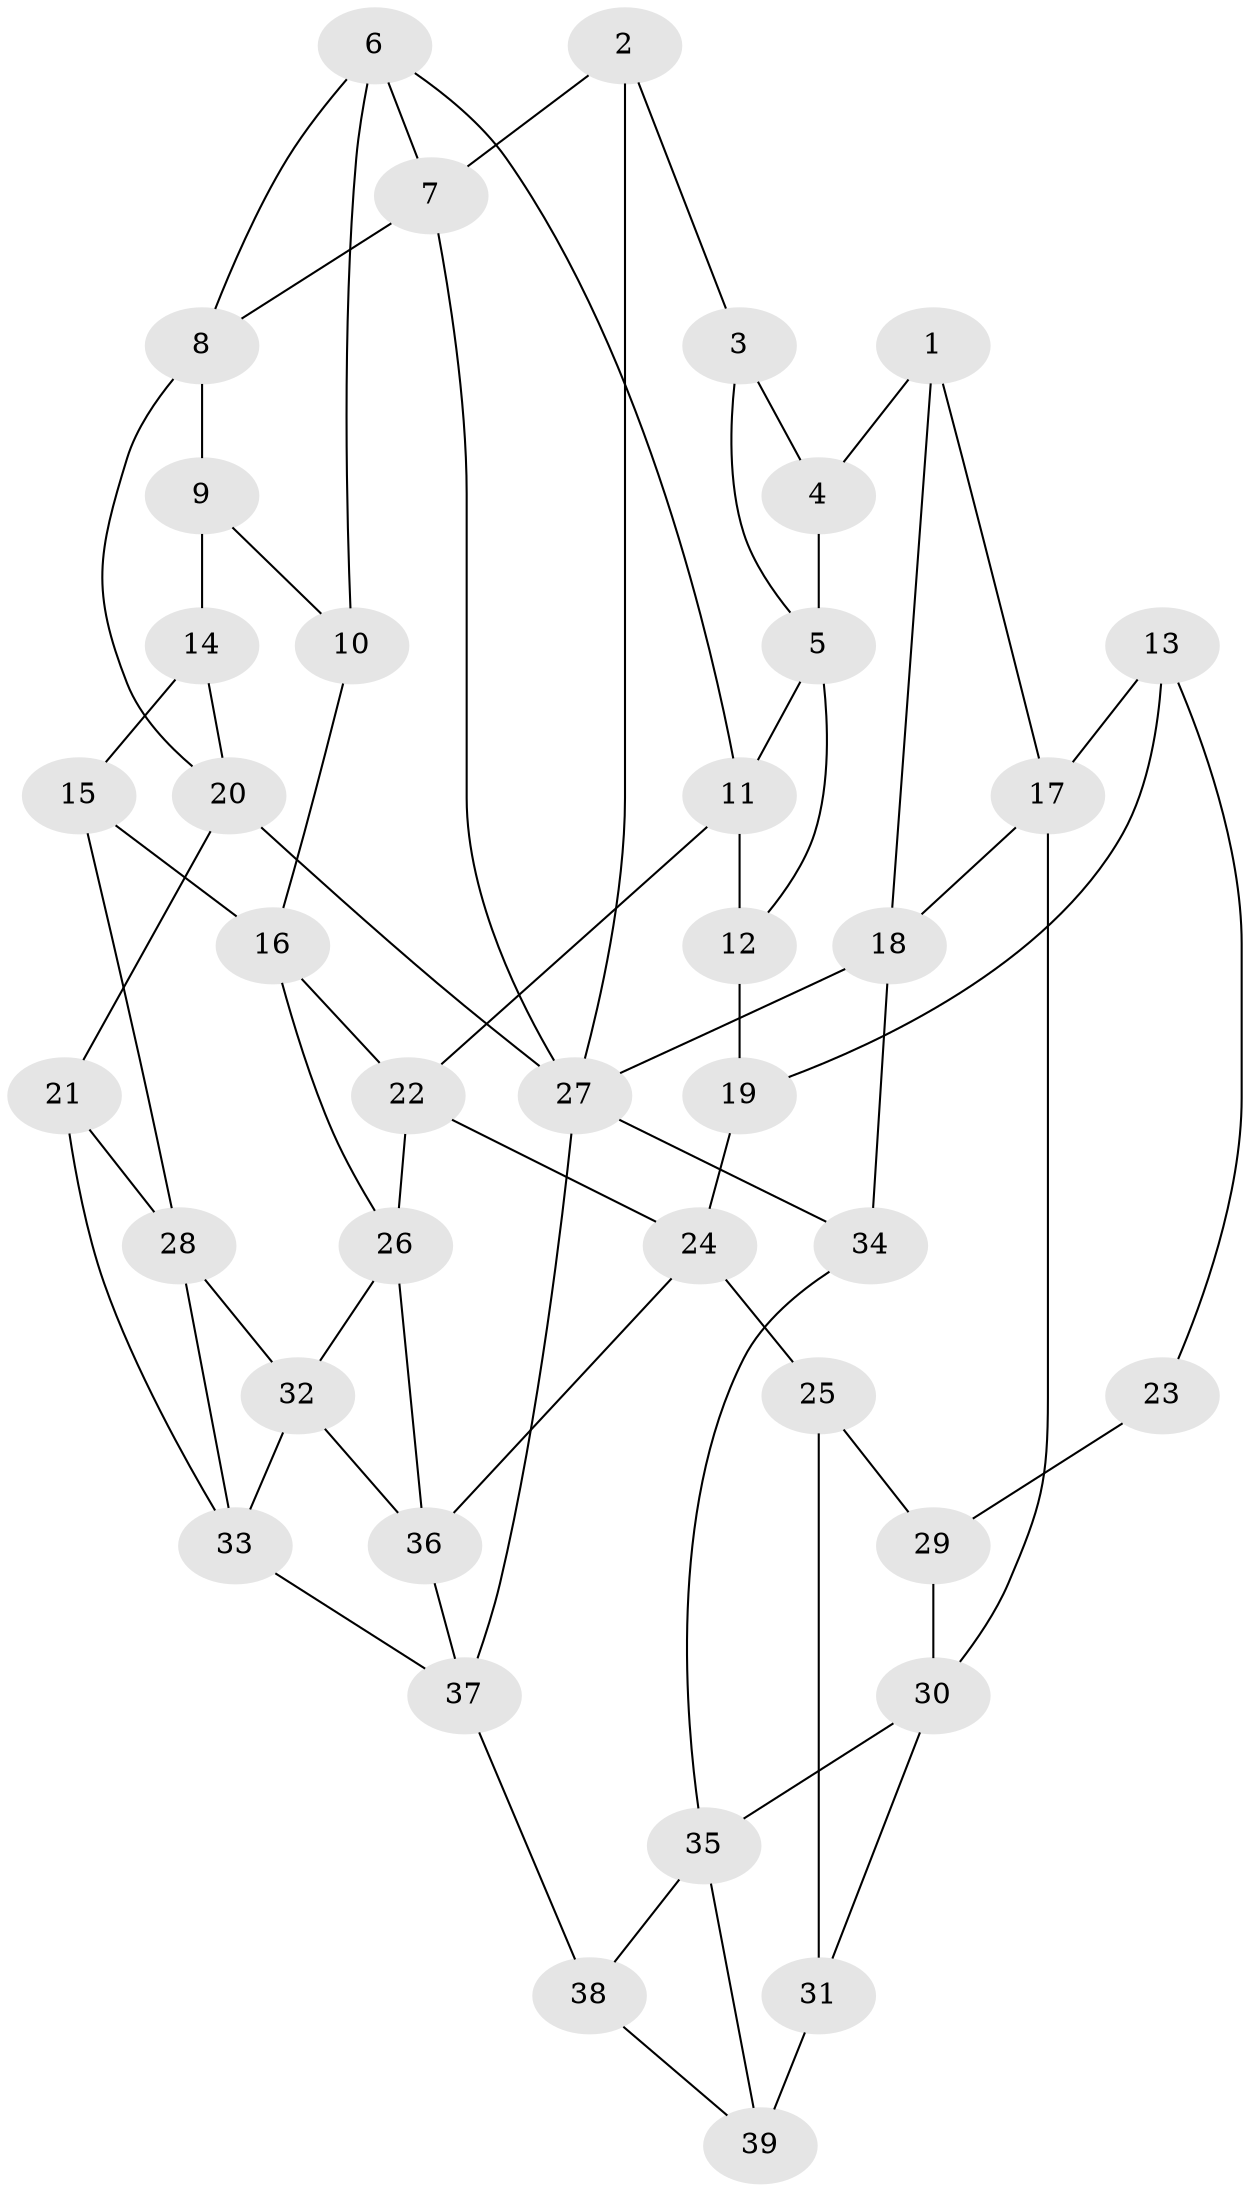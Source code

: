 // original degree distribution, {3: 0.038461538461538464, 6: 0.23076923076923078, 4: 0.23076923076923078, 5: 0.5}
// Generated by graph-tools (version 1.1) at 2025/03/03/09/25 03:03:15]
// undirected, 39 vertices, 69 edges
graph export_dot {
graph [start="1"]
  node [color=gray90,style=filled];
  1;
  2;
  3;
  4;
  5;
  6;
  7;
  8;
  9;
  10;
  11;
  12;
  13;
  14;
  15;
  16;
  17;
  18;
  19;
  20;
  21;
  22;
  23;
  24;
  25;
  26;
  27;
  28;
  29;
  30;
  31;
  32;
  33;
  34;
  35;
  36;
  37;
  38;
  39;
  1 -- 4 [weight=1.0];
  1 -- 17 [weight=1.0];
  1 -- 18 [weight=1.0];
  2 -- 3 [weight=1.0];
  2 -- 7 [weight=1.0];
  2 -- 27 [weight=1.0];
  3 -- 4 [weight=1.0];
  3 -- 5 [weight=1.0];
  4 -- 5 [weight=1.0];
  5 -- 11 [weight=1.0];
  5 -- 12 [weight=1.0];
  6 -- 7 [weight=1.0];
  6 -- 8 [weight=1.0];
  6 -- 10 [weight=1.0];
  6 -- 11 [weight=1.0];
  7 -- 8 [weight=1.0];
  7 -- 27 [weight=1.0];
  8 -- 9 [weight=1.0];
  8 -- 20 [weight=1.0];
  9 -- 10 [weight=1.0];
  9 -- 14 [weight=2.0];
  10 -- 16 [weight=1.0];
  11 -- 12 [weight=1.0];
  11 -- 22 [weight=1.0];
  12 -- 19 [weight=1.0];
  13 -- 17 [weight=1.0];
  13 -- 19 [weight=1.0];
  13 -- 23 [weight=1.0];
  14 -- 15 [weight=1.0];
  14 -- 20 [weight=1.0];
  15 -- 16 [weight=1.0];
  15 -- 28 [weight=1.0];
  16 -- 22 [weight=1.0];
  16 -- 26 [weight=1.0];
  17 -- 18 [weight=1.0];
  17 -- 30 [weight=1.0];
  18 -- 27 [weight=1.0];
  18 -- 34 [weight=2.0];
  19 -- 24 [weight=1.0];
  20 -- 21 [weight=1.0];
  20 -- 27 [weight=1.0];
  21 -- 28 [weight=1.0];
  21 -- 33 [weight=1.0];
  22 -- 24 [weight=1.0];
  22 -- 26 [weight=1.0];
  23 -- 29 [weight=2.0];
  24 -- 25 [weight=1.0];
  24 -- 36 [weight=1.0];
  25 -- 29 [weight=1.0];
  25 -- 31 [weight=1.0];
  26 -- 32 [weight=1.0];
  26 -- 36 [weight=1.0];
  27 -- 34 [weight=1.0];
  27 -- 37 [weight=1.0];
  28 -- 32 [weight=1.0];
  28 -- 33 [weight=1.0];
  29 -- 30 [weight=1.0];
  30 -- 31 [weight=1.0];
  30 -- 35 [weight=1.0];
  31 -- 39 [weight=2.0];
  32 -- 33 [weight=1.0];
  32 -- 36 [weight=1.0];
  33 -- 37 [weight=1.0];
  34 -- 35 [weight=1.0];
  35 -- 38 [weight=1.0];
  35 -- 39 [weight=1.0];
  36 -- 37 [weight=1.0];
  37 -- 38 [weight=1.0];
  38 -- 39 [weight=1.0];
}
